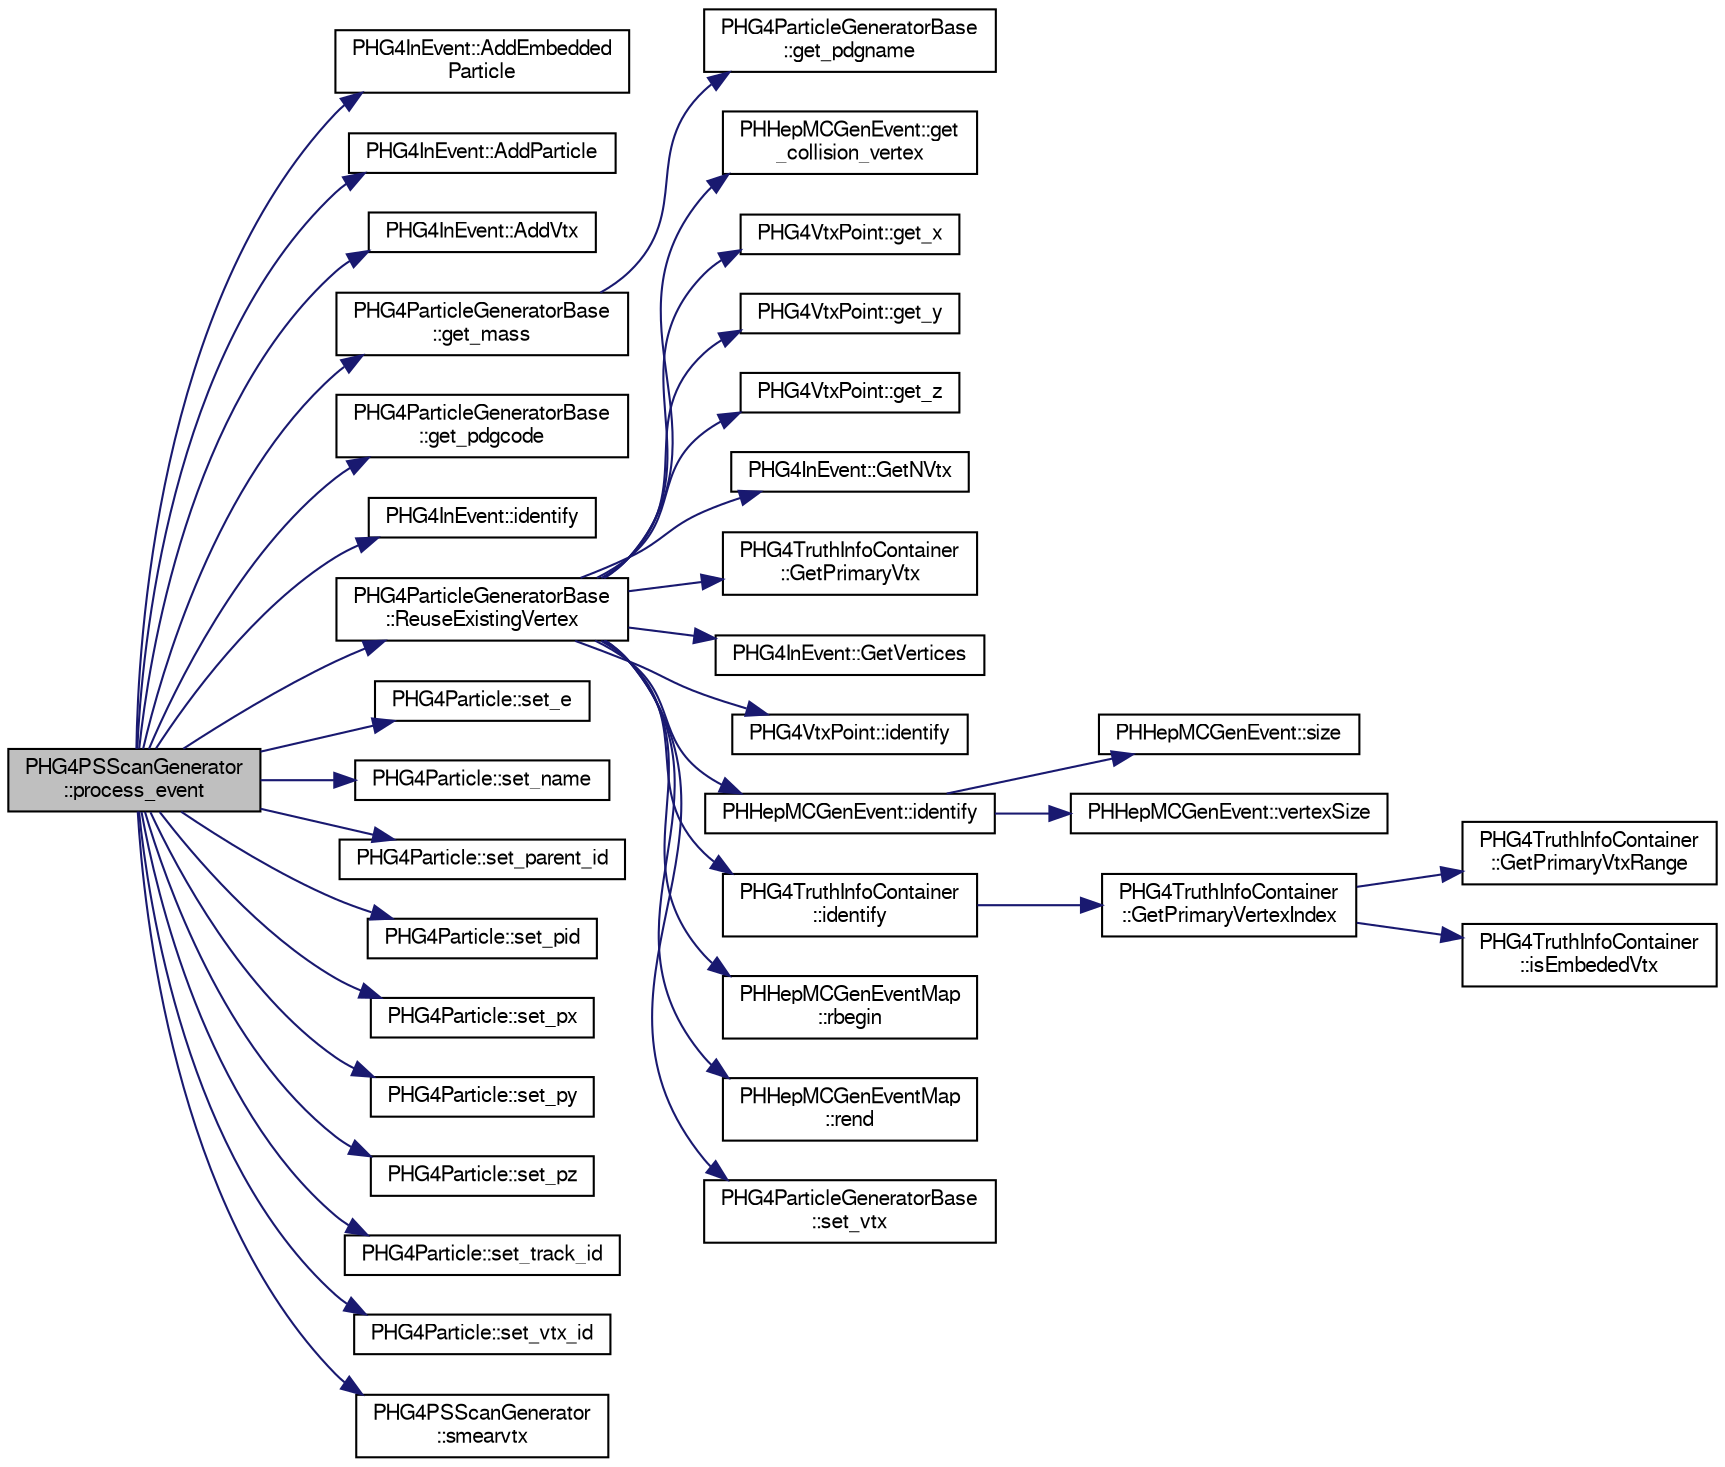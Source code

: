 digraph "PHG4PSScanGenerator::process_event"
{
  bgcolor="transparent";
  edge [fontname="FreeSans",fontsize="10",labelfontname="FreeSans",labelfontsize="10"];
  node [fontname="FreeSans",fontsize="10",shape=record];
  rankdir="LR";
  Node1 [label="PHG4PSScanGenerator\l::process_event",height=0.2,width=0.4,color="black", fillcolor="grey75", style="filled" fontcolor="black"];
  Node1 -> Node2 [color="midnightblue",fontsize="10",style="solid",fontname="FreeSans"];
  Node2 [label="PHG4InEvent::AddEmbedded\lParticle",height=0.2,width=0.4,color="black",URL="$db/d62/classPHG4InEvent.html#ad2c9552e01280a46e3e6fca2ec45b8ed"];
  Node1 -> Node3 [color="midnightblue",fontsize="10",style="solid",fontname="FreeSans"];
  Node3 [label="PHG4InEvent::AddParticle",height=0.2,width=0.4,color="black",URL="$db/d62/classPHG4InEvent.html#a1ce8225b21358e01f87adfd4b5d46d4b"];
  Node1 -> Node4 [color="midnightblue",fontsize="10",style="solid",fontname="FreeSans"];
  Node4 [label="PHG4InEvent::AddVtx",height=0.2,width=0.4,color="black",URL="$db/d62/classPHG4InEvent.html#a3aceec54176f99daca9282e7df169148"];
  Node1 -> Node5 [color="midnightblue",fontsize="10",style="solid",fontname="FreeSans"];
  Node5 [label="PHG4ParticleGeneratorBase\l::get_mass",height=0.2,width=0.4,color="black",URL="$d8/d78/classPHG4ParticleGeneratorBase.html#a6c6470c6a5cccde0e1b12d41acbd64e1"];
  Node5 -> Node6 [color="midnightblue",fontsize="10",style="solid",fontname="FreeSans"];
  Node6 [label="PHG4ParticleGeneratorBase\l::get_pdgname",height=0.2,width=0.4,color="black",URL="$d8/d78/classPHG4ParticleGeneratorBase.html#a3c9fbe79aed7b346b81221e07a87b610"];
  Node1 -> Node7 [color="midnightblue",fontsize="10",style="solid",fontname="FreeSans"];
  Node7 [label="PHG4ParticleGeneratorBase\l::get_pdgcode",height=0.2,width=0.4,color="black",URL="$d8/d78/classPHG4ParticleGeneratorBase.html#a2b222deb69d82462362adb14bf3222e9"];
  Node1 -> Node8 [color="midnightblue",fontsize="10",style="solid",fontname="FreeSans"];
  Node8 [label="PHG4InEvent::identify",height=0.2,width=0.4,color="black",URL="$db/d62/classPHG4InEvent.html#a47af3dda48d75749874e989dbd730b28"];
  Node1 -> Node9 [color="midnightblue",fontsize="10",style="solid",fontname="FreeSans"];
  Node9 [label="PHG4ParticleGeneratorBase\l::ReuseExistingVertex",height=0.2,width=0.4,color="black",URL="$d8/d78/classPHG4ParticleGeneratorBase.html#a1c8fb7b3cb97ad9c0eb85468be4f0f1b"];
  Node9 -> Node10 [color="midnightblue",fontsize="10",style="solid",fontname="FreeSans"];
  Node10 [label="PHHepMCGenEvent::get\l_collision_vertex",height=0.2,width=0.4,color="black",URL="$d7/d7b/classPHHepMCGenEvent.html#aeb1f4b1ca526d968a3b025a3063c61c4",tooltip="collision vertex position in the Hall coordinate system, use PHENIX units of cm, ns ..."];
  Node9 -> Node11 [color="midnightblue",fontsize="10",style="solid",fontname="FreeSans"];
  Node11 [label="PHG4VtxPoint::get_x",height=0.2,width=0.4,color="black",URL="$d6/d81/classPHG4VtxPoint.html#a9f885c1b879a2f1d6299b07801210a1d"];
  Node9 -> Node12 [color="midnightblue",fontsize="10",style="solid",fontname="FreeSans"];
  Node12 [label="PHG4VtxPoint::get_y",height=0.2,width=0.4,color="black",URL="$d6/d81/classPHG4VtxPoint.html#a2073b3294f78491a2124aea6c436d6a8"];
  Node9 -> Node13 [color="midnightblue",fontsize="10",style="solid",fontname="FreeSans"];
  Node13 [label="PHG4VtxPoint::get_z",height=0.2,width=0.4,color="black",URL="$d6/d81/classPHG4VtxPoint.html#ae26c6d111c93795d64e3571b6f306ef9"];
  Node9 -> Node14 [color="midnightblue",fontsize="10",style="solid",fontname="FreeSans"];
  Node14 [label="PHG4InEvent::GetNVtx",height=0.2,width=0.4,color="black",URL="$db/d62/classPHG4InEvent.html#a21ffc7a40dc313688f69a53efb536e5c"];
  Node9 -> Node15 [color="midnightblue",fontsize="10",style="solid",fontname="FreeSans"];
  Node15 [label="PHG4TruthInfoContainer\l::GetPrimaryVtx",height=0.2,width=0.4,color="black",URL="$da/d6c/classPHG4TruthInfoContainer.html#acf130130dd475251d67c0f04c0e9cc49"];
  Node9 -> Node16 [color="midnightblue",fontsize="10",style="solid",fontname="FreeSans"];
  Node16 [label="PHG4InEvent::GetVertices",height=0.2,width=0.4,color="black",URL="$db/d62/classPHG4InEvent.html#a459357d91b697f1a08abee3fc0b0dcce"];
  Node9 -> Node17 [color="midnightblue",fontsize="10",style="solid",fontname="FreeSans"];
  Node17 [label="PHG4VtxPoint::identify",height=0.2,width=0.4,color="black",URL="$d6/d81/classPHG4VtxPoint.html#a29719de3d698930bdc372e8cc4f4ac6c"];
  Node9 -> Node18 [color="midnightblue",fontsize="10",style="solid",fontname="FreeSans"];
  Node18 [label="PHHepMCGenEvent::identify",height=0.2,width=0.4,color="black",URL="$d7/d7b/classPHHepMCGenEvent.html#ac5529cd67a3f4a4aa004476356eecd4e"];
  Node18 -> Node19 [color="midnightblue",fontsize="10",style="solid",fontname="FreeSans"];
  Node19 [label="PHHepMCGenEvent::size",height=0.2,width=0.4,color="black",URL="$d7/d7b/classPHHepMCGenEvent.html#a0938cf5d7c7183d1d56642748985fb1e"];
  Node18 -> Node20 [color="midnightblue",fontsize="10",style="solid",fontname="FreeSans"];
  Node20 [label="PHHepMCGenEvent::vertexSize",height=0.2,width=0.4,color="black",URL="$d7/d7b/classPHHepMCGenEvent.html#a0d1a7a89d4f44f0c78a32af3de38b21d"];
  Node9 -> Node21 [color="midnightblue",fontsize="10",style="solid",fontname="FreeSans"];
  Node21 [label="PHG4TruthInfoContainer\l::identify",height=0.2,width=0.4,color="black",URL="$da/d6c/classPHG4TruthInfoContainer.html#a349601fb176f9c6a2b2910831870cb81"];
  Node21 -> Node22 [color="midnightblue",fontsize="10",style="solid",fontname="FreeSans"];
  Node22 [label="PHG4TruthInfoContainer\l::GetPrimaryVertexIndex",height=0.2,width=0.4,color="black",URL="$da/d6c/classPHG4TruthInfoContainer.html#a77051a88c6708ed10465eca6b73c2272"];
  Node22 -> Node23 [color="midnightblue",fontsize="10",style="solid",fontname="FreeSans"];
  Node23 [label="PHG4TruthInfoContainer\l::GetPrimaryVtxRange",height=0.2,width=0.4,color="black",URL="$da/d6c/classPHG4TruthInfoContainer.html#a53587ae22361008bcee4c51cc1d8d242"];
  Node22 -> Node24 [color="midnightblue",fontsize="10",style="solid",fontname="FreeSans"];
  Node24 [label="PHG4TruthInfoContainer\l::isEmbededVtx",height=0.2,width=0.4,color="black",URL="$da/d6c/classPHG4TruthInfoContainer.html#a434c7528ce4a7f089bb4aaeb613af2ff"];
  Node9 -> Node25 [color="midnightblue",fontsize="10",style="solid",fontname="FreeSans"];
  Node25 [label="PHHepMCGenEventMap\l::rbegin",height=0.2,width=0.4,color="black",URL="$d5/d41/classPHHepMCGenEventMap.html#a28c156234e9a12ba587b18a1fb70b151",tooltip="iterator from lowest ID to highest, i.e. signal to background "];
  Node9 -> Node26 [color="midnightblue",fontsize="10",style="solid",fontname="FreeSans"];
  Node26 [label="PHHepMCGenEventMap\l::rend",height=0.2,width=0.4,color="black",URL="$d5/d41/classPHHepMCGenEventMap.html#a7970c7bea97397801bfa690433a1025b"];
  Node9 -> Node27 [color="midnightblue",fontsize="10",style="solid",fontname="FreeSans"];
  Node27 [label="PHG4ParticleGeneratorBase\l::set_vtx",height=0.2,width=0.4,color="black",URL="$d8/d78/classPHG4ParticleGeneratorBase.html#a45b6073aec5d527acfbb8ecc7db95033"];
  Node1 -> Node28 [color="midnightblue",fontsize="10",style="solid",fontname="FreeSans"];
  Node28 [label="PHG4Particle::set_e",height=0.2,width=0.4,color="black",URL="$de/dc9/classPHG4Particle.html#a7d23cfc1ee659e728ccce239388bce98"];
  Node1 -> Node29 [color="midnightblue",fontsize="10",style="solid",fontname="FreeSans"];
  Node29 [label="PHG4Particle::set_name",height=0.2,width=0.4,color="black",URL="$de/dc9/classPHG4Particle.html#aee8ffddf6f6d6f13e10d836e029b1f85"];
  Node1 -> Node30 [color="midnightblue",fontsize="10",style="solid",fontname="FreeSans"];
  Node30 [label="PHG4Particle::set_parent_id",height=0.2,width=0.4,color="black",URL="$de/dc9/classPHG4Particle.html#a42a0b07912626f856e2fb7b5298ab6df"];
  Node1 -> Node31 [color="midnightblue",fontsize="10",style="solid",fontname="FreeSans"];
  Node31 [label="PHG4Particle::set_pid",height=0.2,width=0.4,color="black",URL="$de/dc9/classPHG4Particle.html#a46b6688accb92b757c61c937b2096cfd"];
  Node1 -> Node32 [color="midnightblue",fontsize="10",style="solid",fontname="FreeSans"];
  Node32 [label="PHG4Particle::set_px",height=0.2,width=0.4,color="black",URL="$de/dc9/classPHG4Particle.html#af31b6defcc11e390aba98f174758e512"];
  Node1 -> Node33 [color="midnightblue",fontsize="10",style="solid",fontname="FreeSans"];
  Node33 [label="PHG4Particle::set_py",height=0.2,width=0.4,color="black",URL="$de/dc9/classPHG4Particle.html#ac770ea1bf23f97f632266874287ffab8"];
  Node1 -> Node34 [color="midnightblue",fontsize="10",style="solid",fontname="FreeSans"];
  Node34 [label="PHG4Particle::set_pz",height=0.2,width=0.4,color="black",URL="$de/dc9/classPHG4Particle.html#afa639bd82e60cd2a24777a530b1f5851"];
  Node1 -> Node35 [color="midnightblue",fontsize="10",style="solid",fontname="FreeSans"];
  Node35 [label="PHG4Particle::set_track_id",height=0.2,width=0.4,color="black",URL="$de/dc9/classPHG4Particle.html#ae8c7ae2b08b94a22cf92f21a7e02e032"];
  Node1 -> Node36 [color="midnightblue",fontsize="10",style="solid",fontname="FreeSans"];
  Node36 [label="PHG4Particle::set_vtx_id",height=0.2,width=0.4,color="black",URL="$de/dc9/classPHG4Particle.html#a4425c997564dec94c9aa0a2b21c7b05c"];
  Node1 -> Node37 [color="midnightblue",fontsize="10",style="solid",fontname="FreeSans"];
  Node37 [label="PHG4PSScanGenerator\l::smearvtx",height=0.2,width=0.4,color="black",URL="$de/d76/classPHG4PSScanGenerator.html#af1584b26f27a78f793fe67462568b59f"];
}
